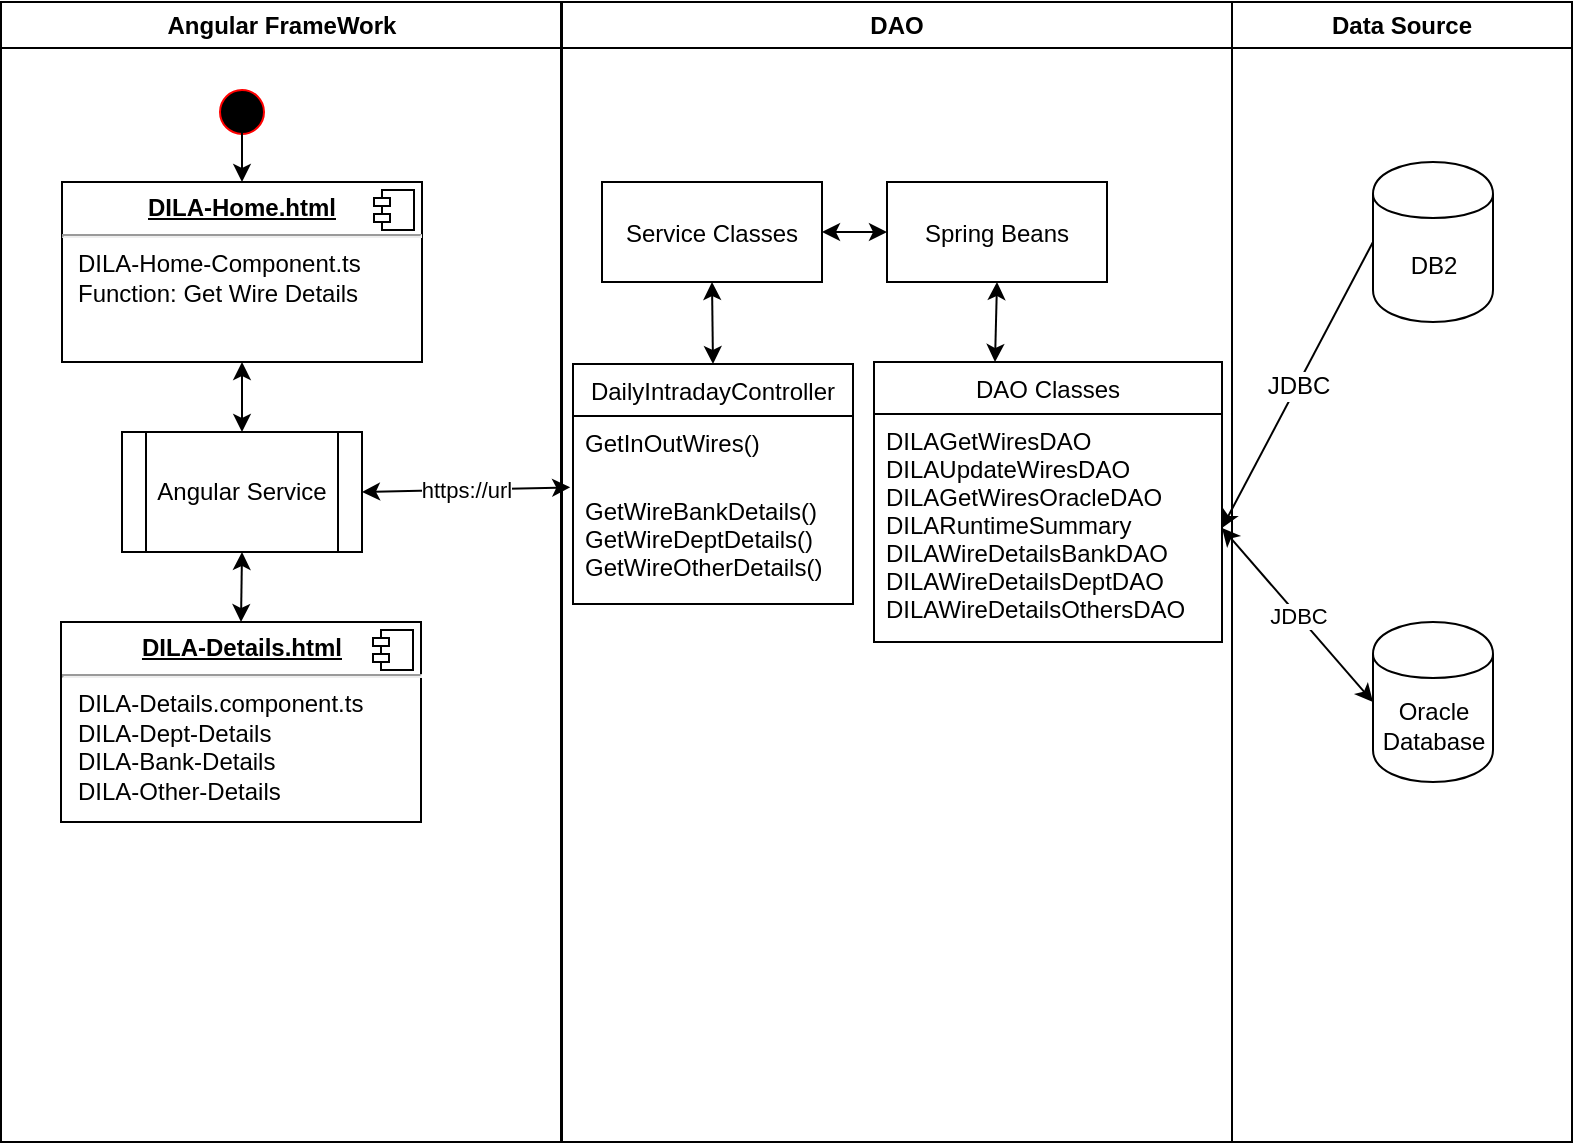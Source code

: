 <mxfile version="10.7.7" type="github"><diagram name="Page-1" id="e7e014a7-5840-1c2e-5031-d8a46d1fe8dd"><mxGraphModel dx="1234" dy="467" grid="1" gridSize="10" guides="1" tooltips="1" connect="1" arrows="1" fold="1" page="1" pageScale="1" pageWidth="1169" pageHeight="826" background="#ffffff" math="0" shadow="0"><root><mxCell id="0"/><mxCell id="1" parent="0"/><mxCell id="2" value="Angular FrameWork" style="swimlane;whiteSpace=wrap" parent="1" vertex="1"><mxGeometry x="164.5" y="128" width="280" height="570" as="geometry"/></mxCell><mxCell id="5" value="" style="ellipse;shape=startState;fillColor=#000000;strokeColor=#ff0000;" parent="2" vertex="1"><mxGeometry x="105.5" y="40" width="30" height="30" as="geometry"/></mxCell><mxCell id="-KkMVBQNCxhQq-xF-XWr-59" value="" style="endArrow=classic;startArrow=classic;html=1;entryX=0.5;entryY=1;entryDx=0;entryDy=0;exitX=0.5;exitY=0;exitDx=0;exitDy=0;" edge="1" parent="2" source="-KkMVBQNCxhQq-xF-XWr-82" target="-KkMVBQNCxhQq-xF-XWr-72"><mxGeometry width="50" height="50" relative="1" as="geometry"><mxPoint x="120.5" y="348" as="sourcePoint"/><mxPoint x="120.5" y="306" as="targetPoint"/></mxGeometry></mxCell><mxCell id="-KkMVBQNCxhQq-xF-XWr-61" style="edgeStyle=none;orthogonalLoop=1;jettySize=auto;html=1;entryX=0.5;entryY=1;entryDx=0;entryDy=0;endArrow=none;" edge="1" parent="2"><mxGeometry relative="1" as="geometry"><mxPoint x="120.5" y="170" as="sourcePoint"/><mxPoint x="120.5" y="170" as="targetPoint"/></mxGeometry></mxCell><mxCell id="-KkMVBQNCxhQq-xF-XWr-72" value="Angular Service" style="shape=process;whiteSpace=wrap;html=1;backgroundOutline=1;fontSize=12;" vertex="1" parent="2"><mxGeometry x="60.5" y="215" width="120" height="60" as="geometry"/></mxCell><mxCell id="-KkMVBQNCxhQq-xF-XWr-60" value="" style="endArrow=classic;startArrow=classic;html=1;entryX=0.5;entryY=1;entryDx=0;entryDy=0;exitX=0.5;exitY=0;exitDx=0;exitDy=0;" edge="1" parent="2" source="-KkMVBQNCxhQq-xF-XWr-72" target="-KkMVBQNCxhQq-xF-XWr-84"><mxGeometry width="50" height="50" relative="1" as="geometry"><mxPoint x="116.5" y="202" as="sourcePoint"/><mxPoint x="120.5" y="170" as="targetPoint"/></mxGeometry></mxCell><mxCell id="-KkMVBQNCxhQq-xF-XWr-82" value="&lt;p style=&quot;margin: 0px ; margin-top: 6px ; text-align: center&quot;&gt;&lt;b&gt;&lt;u&gt;&lt;span lang=&quot;EN-GB&quot;&gt;DILA-Details.html&lt;/span&gt;&lt;/u&gt;&lt;/b&gt;&lt;/p&gt;&lt;hr&gt;&lt;p style=&quot;margin: 0px ; margin-left: 8px&quot;&gt;DILA-Details.component.ts&lt;/p&gt;&lt;p style=&quot;margin: 0px ; margin-left: 8px&quot;&gt;DILA-Dept-Details&lt;/p&gt;&lt;p style=&quot;margin: 0px ; margin-left: 8px&quot;&gt;DILA-Bank-Details&lt;/p&gt;&lt;p style=&quot;margin: 0px ; margin-left: 8px&quot;&gt;DILA-Other-Details&lt;/p&gt;" style="align=left;overflow=fill;html=1;fontSize=12;" vertex="1" parent="2"><mxGeometry x="30" y="310" width="180" height="100" as="geometry"/></mxCell><mxCell id="-KkMVBQNCxhQq-xF-XWr-83" value="" style="shape=component;jettyWidth=8;jettyHeight=4;" vertex="1" parent="-KkMVBQNCxhQq-xF-XWr-82"><mxGeometry x="1" width="20" height="20" relative="1" as="geometry"><mxPoint x="-24" y="4" as="offset"/></mxGeometry></mxCell><mxCell id="-KkMVBQNCxhQq-xF-XWr-84" value="&lt;p style=&quot;margin: 0px ; margin-top: 6px ; text-align: center&quot;&gt;&lt;b&gt;&lt;u&gt;&lt;span lang=&quot;EN-GB&quot;&gt;DILA-Home.html&lt;/span&gt;&lt;/u&gt;&lt;/b&gt;&lt;/p&gt;&lt;hr&gt;&lt;p style=&quot;margin: 0px ; margin-left: 8px&quot;&gt;DILA-Home-Component.ts&lt;/p&gt;&lt;p style=&quot;margin: 0px ; margin-left: 8px&quot;&gt;Function: Get Wire Details&lt;/p&gt;" style="align=left;overflow=fill;html=1;fontSize=12;" vertex="1" parent="2"><mxGeometry x="30.5" y="90" width="180" height="90" as="geometry"/></mxCell><mxCell id="-KkMVBQNCxhQq-xF-XWr-85" value="" style="shape=component;jettyWidth=8;jettyHeight=4;" vertex="1" parent="-KkMVBQNCxhQq-xF-XWr-84"><mxGeometry x="1" width="20" height="20" relative="1" as="geometry"><mxPoint x="-24" y="4" as="offset"/></mxGeometry></mxCell><mxCell id="-KkMVBQNCxhQq-xF-XWr-86" value="" style="endArrow=classic;html=1;fontSize=12;entryX=0.5;entryY=0;entryDx=0;entryDy=0;exitX=0.5;exitY=0.733;exitDx=0;exitDy=0;exitPerimeter=0;" edge="1" parent="2" source="5" target="-KkMVBQNCxhQq-xF-XWr-84"><mxGeometry width="50" height="50" relative="1" as="geometry"><mxPoint x="641.5" y="130" as="sourcePoint"/><mxPoint x="563.5" y="255" as="targetPoint"/></mxGeometry></mxCell><mxCell id="3" value="DAO" style="swimlane;whiteSpace=wrap;startSize=23;" parent="1" vertex="1"><mxGeometry x="445" y="128" width="335" height="570" as="geometry"/></mxCell><mxCell id="-KkMVBQNCxhQq-xF-XWr-46" value="Spring Beans" style="" vertex="1" parent="3"><mxGeometry x="162.5" y="90" width="110" height="50" as="geometry"/></mxCell><mxCell id="-KkMVBQNCxhQq-xF-XWr-65" value="Service Classes" style="" vertex="1" parent="3"><mxGeometry x="20" y="90" width="110" height="50" as="geometry"/></mxCell><mxCell id="-KkMVBQNCxhQq-xF-XWr-66" value="" style="endArrow=classic;startArrow=classic;html=1;entryX=0.5;entryY=0;entryDx=0;entryDy=0;exitX=0.5;exitY=1;exitDx=0;exitDy=0;" edge="1" parent="3" source="-KkMVBQNCxhQq-xF-XWr-65" target="-KkMVBQNCxhQq-xF-XWr-77"><mxGeometry width="50" height="50" relative="1" as="geometry"><mxPoint x="-110" y="262.168" as="sourcePoint"/><mxPoint x="75.5" y="216" as="targetPoint"/></mxGeometry></mxCell><mxCell id="-KkMVBQNCxhQq-xF-XWr-67" value="" style="endArrow=classic;startArrow=classic;html=1;entryX=1;entryY=0.5;entryDx=0;entryDy=0;exitX=0;exitY=0.5;exitDx=0;exitDy=0;" edge="1" parent="3" source="-KkMVBQNCxhQq-xF-XWr-46" target="-KkMVBQNCxhQq-xF-XWr-65"><mxGeometry width="50" height="50" relative="1" as="geometry"><mxPoint x="85.5" y="150" as="sourcePoint"/><mxPoint x="85.5" y="233" as="targetPoint"/></mxGeometry></mxCell><mxCell id="-KkMVBQNCxhQq-xF-XWr-68" value="" style="endArrow=classic;startArrow=classic;html=1;entryX=0.5;entryY=0;entryDx=0;entryDy=0;exitX=0.5;exitY=1;exitDx=0;exitDy=0;" edge="1" parent="3" source="-KkMVBQNCxhQq-xF-XWr-46"><mxGeometry width="50" height="50" relative="1" as="geometry"><mxPoint x="85.5" y="150" as="sourcePoint"/><mxPoint x="216.5" y="180" as="targetPoint"/></mxGeometry></mxCell><mxCell id="-KkMVBQNCxhQq-xF-XWr-77" value="DailyIntradayController" style="swimlane;fontStyle=0;childLayout=stackLayout;horizontal=1;startSize=26;fillColor=none;horizontalStack=0;resizeParent=1;resizeParentMax=0;resizeLast=0;collapsible=1;marginBottom=0;fontSize=12;" vertex="1" parent="3"><mxGeometry x="5.5" y="181" width="140" height="120" as="geometry"/></mxCell><mxCell id="-KkMVBQNCxhQq-xF-XWr-78" value="GetInOutWires()" style="text;strokeColor=none;fillColor=none;align=left;verticalAlign=top;spacingLeft=4;spacingRight=4;overflow=hidden;rotatable=0;points=[[0,0.5],[1,0.5]];portConstraint=eastwest;" vertex="1" parent="-KkMVBQNCxhQq-xF-XWr-77"><mxGeometry y="26" width="140" height="34" as="geometry"/></mxCell><mxCell id="-KkMVBQNCxhQq-xF-XWr-80" value="GetWireBankDetails()&#10;GetWireDeptDetails()&#10;GetWireOtherDetails()&#10;" style="text;strokeColor=none;fillColor=none;align=left;verticalAlign=top;spacingLeft=4;spacingRight=4;overflow=hidden;rotatable=0;points=[[0,0.5],[1,0.5]];portConstraint=eastwest;" vertex="1" parent="-KkMVBQNCxhQq-xF-XWr-77"><mxGeometry y="60" width="140" height="60" as="geometry"/></mxCell><mxCell id="-KkMVBQNCxhQq-xF-XWr-87" value="DAO Classes" style="swimlane;fontStyle=0;childLayout=stackLayout;horizontal=1;startSize=26;fillColor=none;horizontalStack=0;resizeParent=1;resizeParentMax=0;resizeLast=0;collapsible=1;marginBottom=0;fontSize=12;" vertex="1" parent="3"><mxGeometry x="156" y="180" width="174" height="140" as="geometry"/></mxCell><mxCell id="-KkMVBQNCxhQq-xF-XWr-89" value="DILAGetWiresDAO&#10;DILAUpdateWiresDAO&#10;DILAGetWiresOracleDAO&#10;DILARuntimeSummary&#10;DILAWireDetailsBankDAO&#10;DILAWireDetailsDeptDAO&#10;DILAWireDetailsOthersDAO" style="text;strokeColor=none;fillColor=none;align=left;verticalAlign=top;spacingLeft=4;spacingRight=4;overflow=hidden;rotatable=0;points=[[0,0.5],[1,0.5]];portConstraint=eastwest;" vertex="1" parent="-KkMVBQNCxhQq-xF-XWr-87"><mxGeometry y="26" width="174" height="114" as="geometry"/></mxCell><mxCell id="4" value="Data Source" style="swimlane;whiteSpace=wrap" parent="1" vertex="1"><mxGeometry x="780" y="128" width="170" height="570" as="geometry"/></mxCell><mxCell id="-KkMVBQNCxhQq-xF-XWr-43" value="DB2" style="shape=cylinder;whiteSpace=wrap;html=1;boundedLbl=1;backgroundOutline=1;" vertex="1" parent="4"><mxGeometry x="70.5" y="80" width="60" height="80" as="geometry"/></mxCell><mxCell id="-KkMVBQNCxhQq-xF-XWr-45" value="Oracle Database" style="shape=cylinder;whiteSpace=wrap;html=1;boundedLbl=1;backgroundOutline=1;" vertex="1" parent="4"><mxGeometry x="70.5" y="310" width="60" height="80" as="geometry"/></mxCell><mxCell id="-KkMVBQNCxhQq-xF-XWr-64" value="https://url&lt;br&gt;" style="endArrow=classic;startArrow=classic;html=1;exitX=1;exitY=0.5;exitDx=0;exitDy=0;entryX=-0.01;entryY=0.028;entryDx=0;entryDy=0;entryPerimeter=0;" edge="1" parent="1" source="-KkMVBQNCxhQq-xF-XWr-72" target="-KkMVBQNCxhQq-xF-XWr-80"><mxGeometry width="50" height="50" relative="1" as="geometry"><mxPoint x="324.5" y="380.168" as="sourcePoint"/><mxPoint x="450" y="378" as="targetPoint"/></mxGeometry></mxCell><mxCell id="-KkMVBQNCxhQq-xF-XWr-70" value="JDBC" style="endArrow=classic;startArrow=classic;html=1;exitX=0;exitY=0.5;exitDx=0;exitDy=0;entryX=1;entryY=0.5;entryDx=0;entryDy=0;" edge="1" parent="1" source="-KkMVBQNCxhQq-xF-XWr-45" target="-KkMVBQNCxhQq-xF-XWr-89"><mxGeometry width="50" height="50" relative="1" as="geometry"><mxPoint x="805" y="258" as="sourcePoint"/><mxPoint x="800" y="345" as="targetPoint"/></mxGeometry></mxCell><mxCell id="-KkMVBQNCxhQq-xF-XWr-71" value="JDBC" style="endArrow=classic;html=1;fontSize=12;exitX=0;exitY=0.5;exitDx=0;exitDy=0;entryX=1;entryY=0.5;entryDx=0;entryDy=0;" edge="1" parent="1" source="-KkMVBQNCxhQq-xF-XWr-43" target="-KkMVBQNCxhQq-xF-XWr-89"><mxGeometry width="50" height="50" relative="1" as="geometry"><mxPoint x="750" y="373" as="sourcePoint"/><mxPoint x="820" y="340" as="targetPoint"/></mxGeometry></mxCell></root></mxGraphModel></diagram></mxfile>